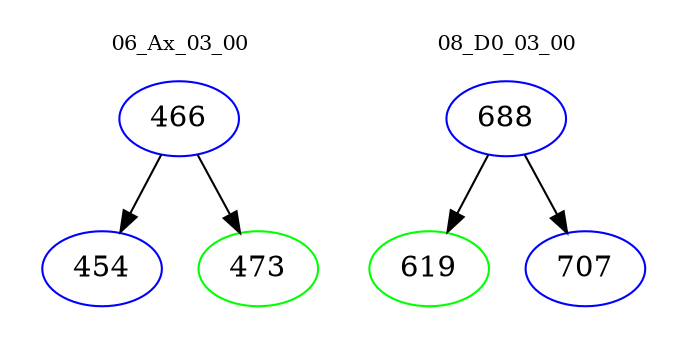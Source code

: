 digraph{
subgraph cluster_0 {
color = white
label = "06_Ax_03_00";
fontsize=10;
T0_466 [label="466", color="blue"]
T0_466 -> T0_454 [color="black"]
T0_454 [label="454", color="blue"]
T0_466 -> T0_473 [color="black"]
T0_473 [label="473", color="green"]
}
subgraph cluster_1 {
color = white
label = "08_D0_03_00";
fontsize=10;
T1_688 [label="688", color="blue"]
T1_688 -> T1_619 [color="black"]
T1_619 [label="619", color="green"]
T1_688 -> T1_707 [color="black"]
T1_707 [label="707", color="blue"]
}
}
